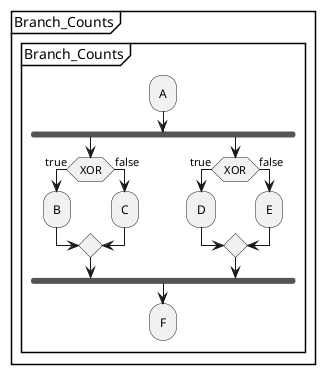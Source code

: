 @startuml
    partition "Branch_Counts" {
        group "Branch_Counts"
            :A;
            fork
                if (XOR) then (true)
                    :B;
                else (false)
                    :C;
                endif
            fork again
                if (XOR) then (true)
                    :D;
                else (false)
                    :E;
                endif
            end fork
            :F;
        end group
    }
@enduml